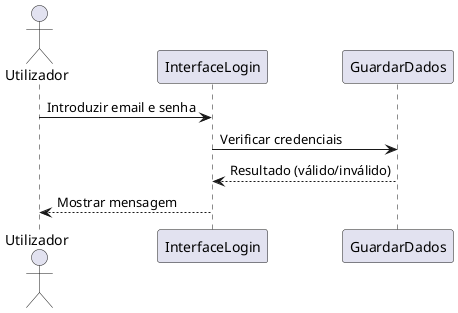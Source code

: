 @startuml
actor Utilizador
Utilizador -> InterfaceLogin : Introduzir email e senha
InterfaceLogin -> GuardarDados : Verificar credenciais
GuardarDados --> InterfaceLogin : Resultado (válido/inválido)
InterfaceLogin --> Utilizador : Mostrar mensagem
@enduml

